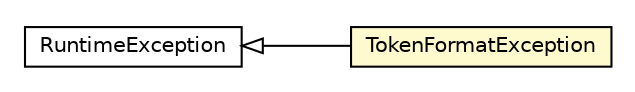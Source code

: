 #!/usr/local/bin/dot
#
# Class diagram 
# Generated by UMLGraph version R5_6-24-gf6e263 (http://www.umlgraph.org/)
#

digraph G {
	edge [fontname="Helvetica",fontsize=10,labelfontname="Helvetica",labelfontsize=10];
	node [fontname="Helvetica",fontsize=10,shape=plaintext];
	nodesep=0.25;
	ranksep=0.5;
	rankdir=LR;
	// com.gwtplatform.mvp.client.proxy.TokenFormatException
	c385173 [label=<<table title="com.gwtplatform.mvp.client.proxy.TokenFormatException" border="0" cellborder="1" cellspacing="0" cellpadding="2" port="p" bgcolor="lemonChiffon" href="./TokenFormatException.html">
		<tr><td><table border="0" cellspacing="0" cellpadding="1">
<tr><td align="center" balign="center"> TokenFormatException </td></tr>
		</table></td></tr>
		</table>>, URL="./TokenFormatException.html", fontname="Helvetica", fontcolor="black", fontsize=10.0];
	//com.gwtplatform.mvp.client.proxy.TokenFormatException extends java.lang.RuntimeException
	c385611:p -> c385173:p [dir=back,arrowtail=empty];
	// java.lang.RuntimeException
	c385611 [label=<<table title="java.lang.RuntimeException" border="0" cellborder="1" cellspacing="0" cellpadding="2" port="p" href="http://download.oracle.com/javase/6/docs/api/java/lang/RuntimeException.html">
		<tr><td><table border="0" cellspacing="0" cellpadding="1">
<tr><td align="center" balign="center"> RuntimeException </td></tr>
		</table></td></tr>
		</table>>, URL="http://download.oracle.com/javase/6/docs/api/java/lang/RuntimeException.html", fontname="Helvetica", fontcolor="black", fontsize=10.0];
}

